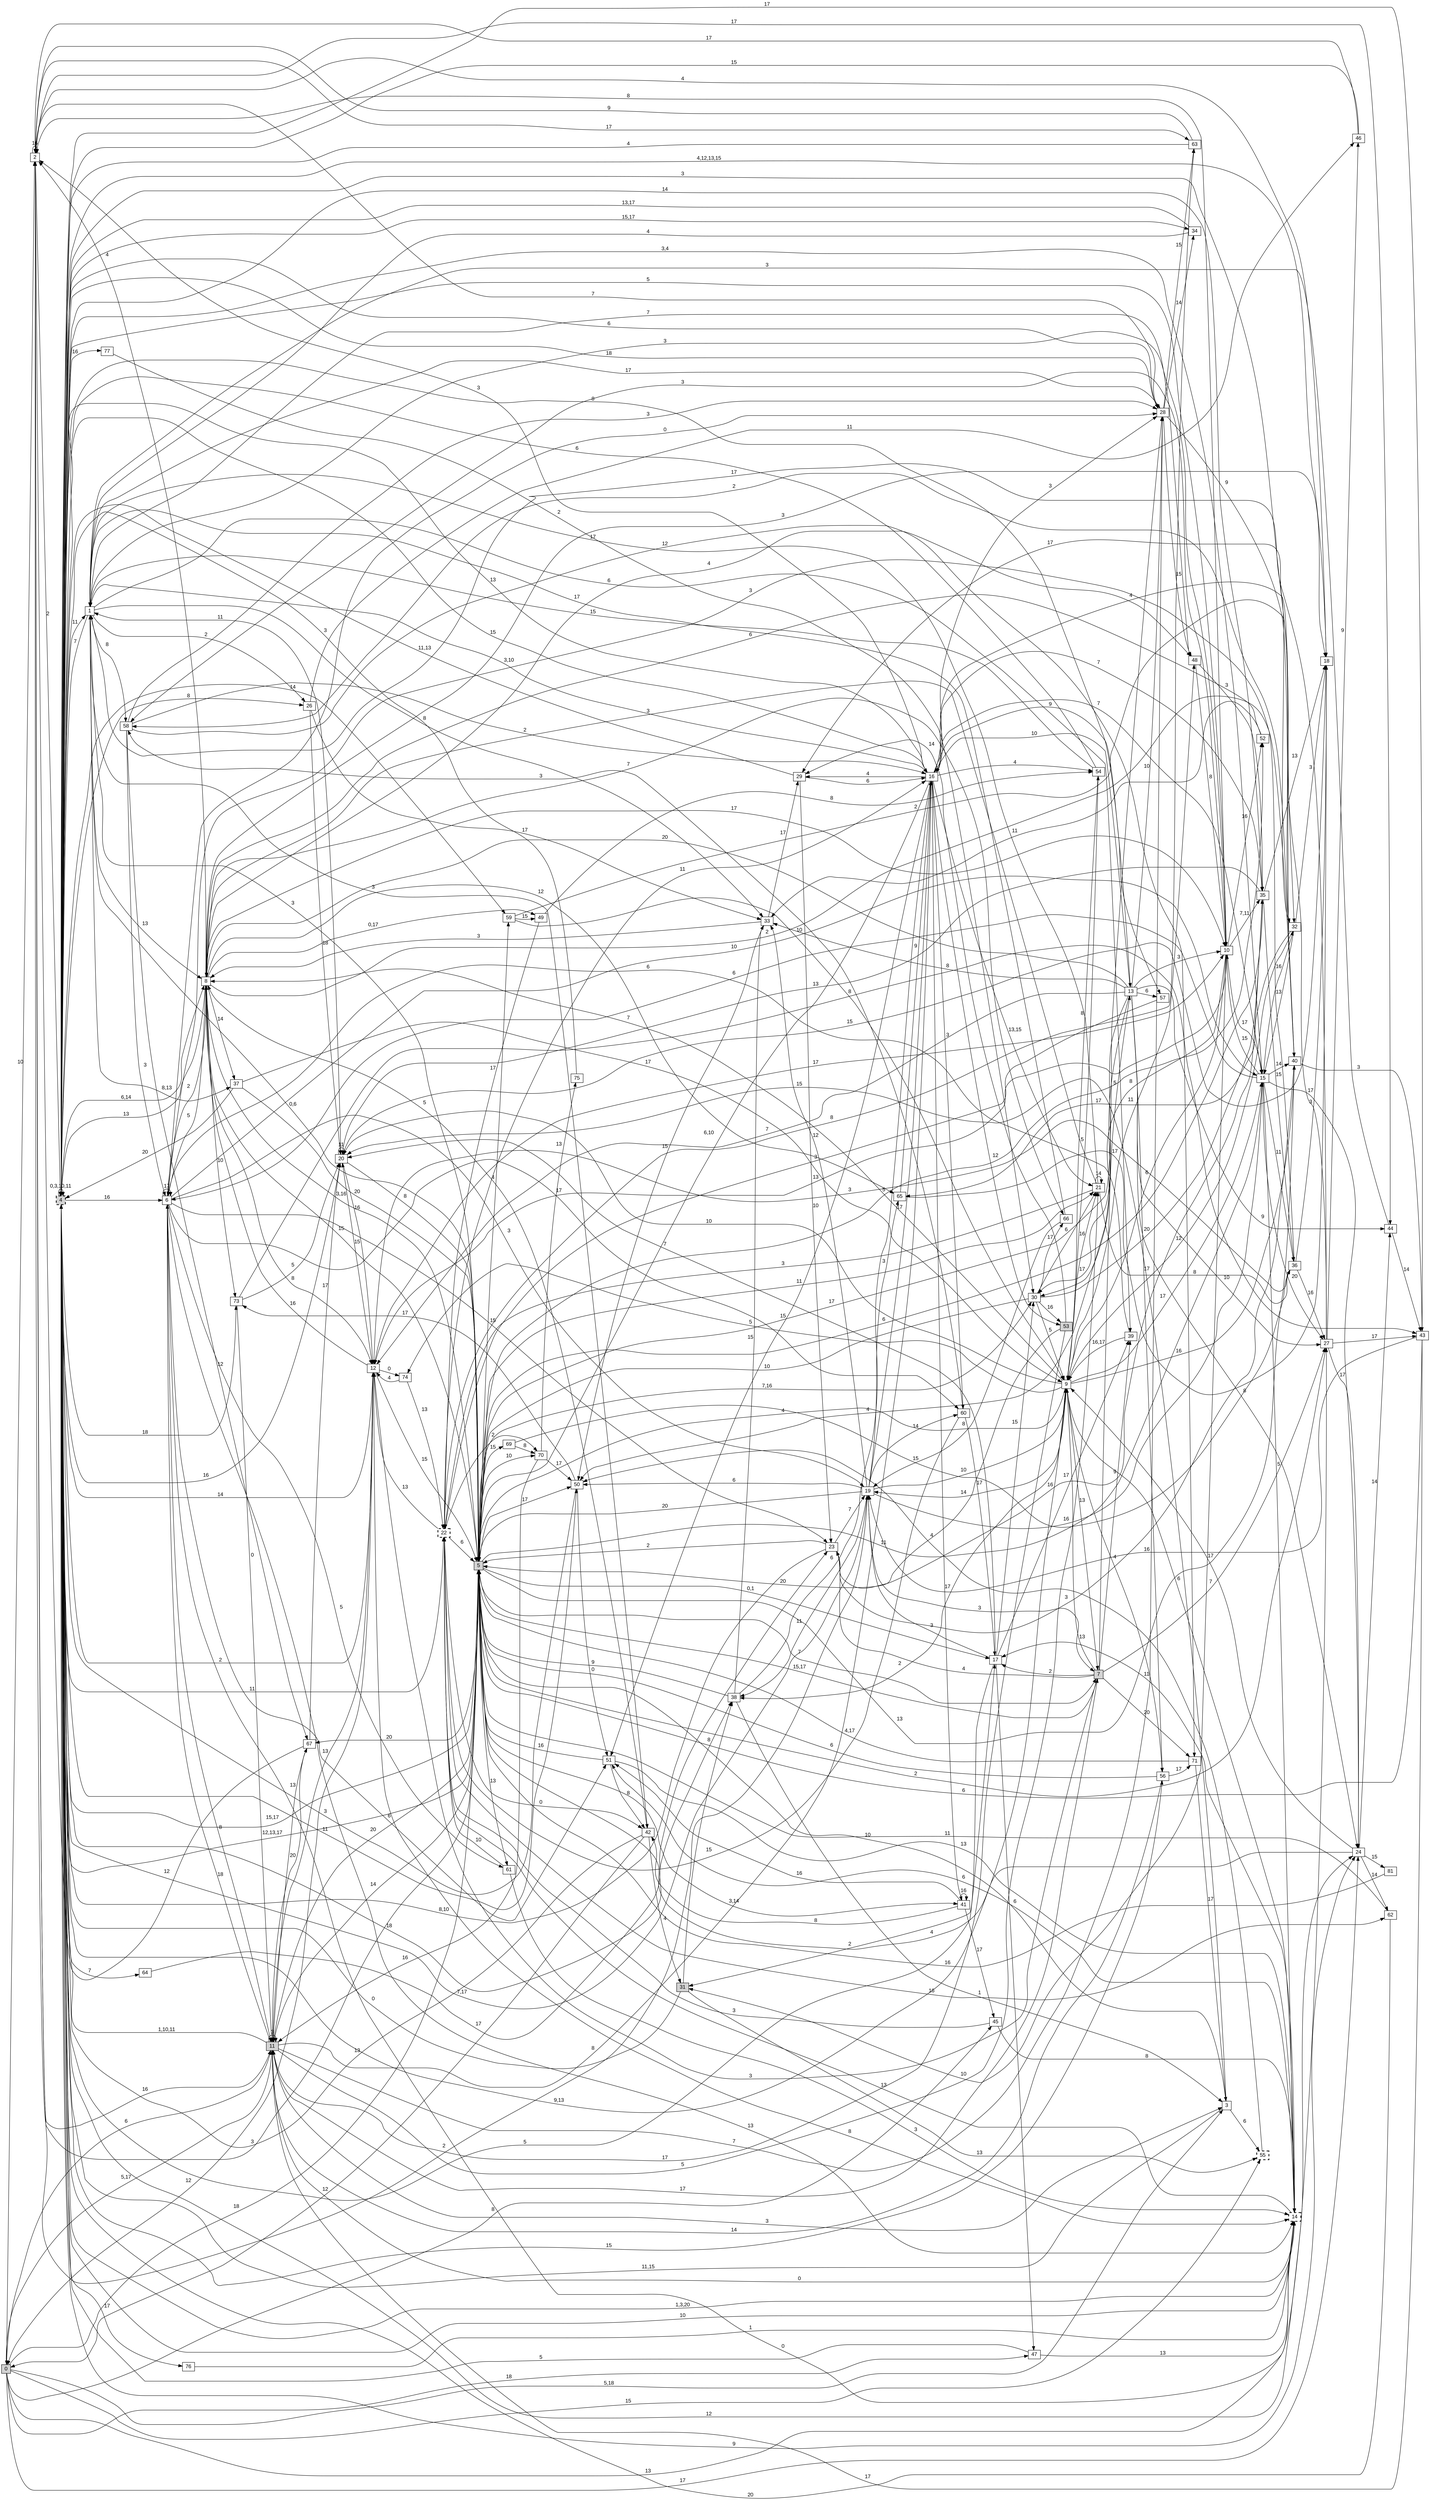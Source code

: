 digraph "NDFA" {
  rankdir=LR
  node [shape=box width=0.1 height=0.1 fontname=Arial]
  edge [fontname=Arial]
/* Estados */
 s0 [label="0" style="filled"] /* I:1 F:0 D:0 */
 s1 [label="1" ] /* I:0 F:0 D:0 */
 s2 [label="2" ] /* I:0 F:0 D:0 */
 s3 [label="3" ] /* I:0 F:0 D:0 */
 s4 [label="4" style="filled,bold,dashed"] /* I:1 F:1 D:0 */
 s5 [label="5" style="filled"] /* I:1 F:0 D:0 */
 s6 [label="6" ] /* I:0 F:0 D:0 */
 s7 [label="7" style="filled"] /* I:1 F:0 D:0 */
 s8 [label="8" ] /* I:0 F:0 D:0 */
 s9 [label="9" ] /* I:0 F:0 D:0 */
 s10 [label="10" ] /* I:0 F:0 D:0 */
 s11 [label="11" style="filled"] /* I:1 F:0 D:0 */
 s12 [label="12" ] /* I:0 F:0 D:0 */
 s13 [label="13" ] /* I:0 F:0 D:0 */
 s14 [label="14" style="bold,dashed"] /* I:0 F:1 D:0 */
 s15 [label="15" ] /* I:0 F:0 D:0 */
 s16 [label="16" ] /* I:0 F:0 D:0 */
 s17 [label="17" ] /* I:0 F:0 D:0 */
 s18 [label="18" ] /* I:0 F:0 D:0 */
 s19 [label="19" ] /* I:0 F:0 D:0 */
 s20 [label="20" ] /* I:0 F:0 D:0 */
 s21 [label="21" ] /* I:0 F:0 D:0 */
 s22 [label="22" style="bold,dashed"] /* I:0 F:1 D:0 */
 s23 [label="23" ] /* I:0 F:0 D:0 */
 s24 [label="24" ] /* I:0 F:0 D:0 */
 s26 [label="26" ] /* I:0 F:0 D:0 */
 s27 [label="27" ] /* I:0 F:0 D:0 */
 s28 [label="28" ] /* I:0 F:0 D:0 */
 s29 [label="29" ] /* I:0 F:0 D:0 */
 s30 [label="30" ] /* I:0 F:0 D:0 */
 s31 [label="31" style="filled"] /* I:1 F:0 D:0 */
 s32 [label="32" ] /* I:0 F:0 D:0 */
 s33 [label="33" ] /* I:0 F:0 D:0 */
 s34 [label="34" ] /* I:0 F:0 D:0 */
 s35 [label="35" ] /* I:0 F:0 D:0 */
 s36 [label="36" ] /* I:0 F:0 D:0 */
 s37 [label="37" ] /* I:0 F:0 D:0 */
 s38 [label="38" ] /* I:0 F:0 D:0 */
 s39 [label="39" ] /* I:0 F:0 D:0 */
 s40 [label="40" ] /* I:0 F:0 D:0 */
 s41 [label="41" ] /* I:0 F:0 D:0 */
 s42 [label="42" ] /* I:0 F:0 D:0 */
 s43 [label="43" ] /* I:0 F:0 D:0 */
 s44 [label="44" ] /* I:0 F:0 D:0 */
 s45 [label="45" ] /* I:0 F:0 D:0 */
 s46 [label="46" ] /* I:0 F:0 D:0 */
 s47 [label="47" ] /* I:0 F:0 D:0 */
 s48 [label="48" ] /* I:0 F:0 D:0 */
 s49 [label="49" ] /* I:0 F:0 D:0 */
 s50 [label="50" ] /* I:0 F:0 D:0 */
 s51 [label="51" ] /* I:0 F:0 D:0 */
 s52 [label="52" ] /* I:0 F:0 D:0 */
 s53 [label="53" style="filled"] /* I:1 F:0 D:0 */
 s54 [label="54" ] /* I:0 F:0 D:0 */
 s55 [label="55" style="bold,dashed"] /* I:0 F:1 D:0 */
 s56 [label="56" ] /* I:0 F:0 D:0 */
 s57 [label="57" ] /* I:0 F:0 D:0 */
 s58 [label="58" ] /* I:0 F:0 D:0 */
 s59 [label="59" ] /* I:0 F:0 D:0 */
 s60 [label="60" ] /* I:0 F:0 D:0 */
 s61 [label="61" ] /* I:0 F:0 D:0 */
 s62 [label="62" ] /* I:0 F:0 D:0 */
 s63 [label="63" ] /* I:0 F:0 D:0 */
 s64 [label="64" ] /* I:0 F:0 D:0 */
 s65 [label="65" ] /* I:0 F:0 D:0 */
 s66 [label="66" ] /* I:0 F:0 D:0 */
 s67 [label="67" ] /* I:0 F:0 D:0 */
 s69 [label="69" ] /* I:0 F:0 D:0 */
 s70 [label="70" ] /* I:0 F:0 D:0 */
 s71 [label="71" ] /* I:0 F:0 D:0 */
 s73 [label="73" ] /* I:0 F:0 D:0 */
 s74 [label="74" ] /* I:0 F:0 D:0 */
 s75 [label="75" ] /* I:0 F:0 D:0 */
 s76 [label="76" ] /* I:0 F:0 D:0 */
 s77 [label="77" ] /* I:0 F:0 D:0 */
 s81 [label="81" ] /* I:0 F:0 D:0 */
/* Transiciones */
  s0 -> s2 [label="10"]
  s0 -> s3 [label="5,18"]
  s0 -> s5 [label="18"]
  s0 -> s11 [label="5,17"]
  s0 -> s14 [label="13"]
  s0 -> s24 [label="17"]
  s0 -> s45 [label="8"]
  s0 -> s47 [label="18"]
  s0 -> s55 [label="15"]
  s1 -> s4 [label="7"]
  s1 -> s5 [label="3"]
  s1 -> s8 [label="13"]
  s1 -> s16 [label="3,10"]
  s1 -> s26 [label="2"]
  s1 -> s28 [label="17"]
  s1 -> s33 [label="8"]
  s1 -> s37 [label="8,13"]
  s1 -> s39 [label="6"]
  s1 -> s42 [label="3"]
  s1 -> s58 [label="8"]
  s2 -> s2 [label="16"]
  s2 -> s4 [label="2"]
  s2 -> s11 [label="16"]
  s2 -> s18 [label="4"]
  s2 -> s28 [label="7"]
  s2 -> s44 [label="17"]
  s2 -> s63 [label="17"]
  s3 -> s4 [label="11,15"]
  s3 -> s5 [label="10"]
  s3 -> s20 [label="15"]
  s3 -> s55 [label="6"]
  s4 -> s1 [label="11"]
  s4 -> s4 [label="0,3,10,11"]
  s4 -> s5 [label="15,17"]
  s4 -> s6 [label="16"]
  s4 -> s8 [label="6,14"]
  s4 -> s9 [label="9,13"]
  s4 -> s10 [label="5"]
  s4 -> s12 [label="2"]
  s4 -> s13 [label="8"]
  s4 -> s14 [label="1,3,20"]
  s4 -> s15 [label="3,4"]
  s4 -> s16 [label="15"]
  s4 -> s17 [label="5"]
  s4 -> s19 [label="7,17"]
  s4 -> s22 [label="11"]
  s4 -> s24 [label="9"]
  s4 -> s26 [label="8"]
  s4 -> s27 [label="12"]
  s4 -> s28 [label="18"]
  s4 -> s32 [label="3"]
  s4 -> s34 [label="15,17"]
  s4 -> s38 [label="18"]
  s4 -> s50 [label="11"]
  s4 -> s56 [label="15"]
  s4 -> s59 [label="14"]
  s4 -> s64 [label="7"]
  s4 -> s73 [label="18"]
  s4 -> s76 [label="17"]
  s4 -> s77 [label="16"]
  s5 -> s1 [label="0,6"]
  s5 -> s2 [label="3"]
  s5 -> s4 [label="12,13,17"]
  s5 -> s7 [label="7"]
  s5 -> s8 [label="15"]
  s5 -> s11 [label="14"]
  s5 -> s15 [label="11"]
  s5 -> s17 [label="0,1"]
  s5 -> s21 [label="11"]
  s5 -> s28 [label="17"]
  s5 -> s30 [label="7,16"]
  s5 -> s40 [label="13"]
  s5 -> s41 [label="3,14"]
  s5 -> s50 [label="17"]
  s5 -> s52 [label="5"]
  s5 -> s59 [label="4"]
  s5 -> s61 [label="13"]
  s5 -> s67 [label="20"]
  s5 -> s69 [label="15"]
  s5 -> s70 [label="10"]
  s6 -> s6 [label="17"]
  s6 -> s8 [label="2"]
  s6 -> s11 [label="8"]
  s6 -> s14 [label="13"]
  s6 -> s15 [label="10"]
  s6 -> s19 [label="3"]
  s6 -> s23 [label="15"]
  s6 -> s24 [label="0"]
  s6 -> s28 [label="0"]
  s6 -> s51 [label="6"]
  s6 -> s60 [label="17"]
  s6 -> s61 [label="5"]
  s7 -> s5 [label="15,17"]
  s7 -> s9 [label="13"]
  s7 -> s12 [label="3"]
  s7 -> s13 [label="5"]
  s7 -> s17 [label="2"]
  s7 -> s23 [label="4"]
  s7 -> s27 [label="7"]
  s7 -> s39 [label="9"]
  s7 -> s71 [label="20"]
  s8 -> s2 [label="4"]
  s8 -> s4 [label="13"]
  s8 -> s5 [label="3,16"]
  s8 -> s6 [label="5"]
  s8 -> s10 [label="17"]
  s8 -> s12 [label="8"]
  s8 -> s18 [label="3"]
  s8 -> s37 [label="14"]
  s8 -> s40 [label="2"]
  s8 -> s48 [label="4"]
  s8 -> s49 [label="0,17"]
  s8 -> s65 [label="12"]
  s8 -> s66 [label="7"]
  s8 -> s73 [label="10"]
  s9 -> s5 [label="4"]
  s9 -> s7 [label="13"]
  s9 -> s8 [label="7"]
  s9 -> s14 [label="6"]
  s9 -> s15 [label="17"]
  s9 -> s19 [label="14"]
  s9 -> s20 [label="10"]
  s9 -> s21 [label="16"]
  s9 -> s38 [label="2"]
  s9 -> s40 [label="16"]
  s9 -> s48 [label="11"]
  s9 -> s54 [label="5"]
  s9 -> s56 [label="4"]
  s9 -> s74 [label="5"]
  s10 -> s1 [label="3"]
  s10 -> s2 [label="8"]
  s10 -> s9 [label="6"]
  s10 -> s12 [label="13"]
  s10 -> s15 [label="17"]
  s10 -> s30 [label="8"]
  s10 -> s31 [label="10"]
  s10 -> s35 [label="7,11"]
  s10 -> s52 [label="16"]
  s10 -> s58 [label="3"]
  s11 -> s0 [label="6"]
  s11 -> s3 [label="3"]
  s11 -> s4 [label="1,10,11"]
  s11 -> s5 [label="20"]
  s11 -> s6 [label="18"]
  s11 -> s7 [label="17"]
  s11 -> s11 [label="3"]
  s11 -> s16 [label="8"]
  s11 -> s21 [label="5"]
  s11 -> s28 [label="7"]
  s11 -> s67 [label="13"]
  s12 -> s0 [label="12"]
  s12 -> s4 [label="14"]
  s12 -> s5 [label="15"]
  s12 -> s8 [label="16"]
  s12 -> s10 [label="17"]
  s12 -> s11 [label="13"]
  s12 -> s14 [label="8"]
  s12 -> s20 [label="15"]
  s12 -> s74 [label="0"]
  s13 -> s8 [label="20"]
  s13 -> s10 [label="3"]
  s13 -> s12 [label="7"]
  s13 -> s16 [label="10"]
  s13 -> s24 [label="8"]
  s13 -> s27 [label="10"]
  s13 -> s28 [label="10"]
  s13 -> s30 [label="17"]
  s13 -> s33 [label="8"]
  s13 -> s44 [label="9"]
  s13 -> s50 [label="4"]
  s13 -> s56 [label="17"]
  s13 -> s57 [label="6"]
  s14 -> s4 [label="10"]
  s14 -> s11 [label="0"]
  s14 -> s17 [label="11"]
  s14 -> s22 [label="13"]
  s14 -> s51 [label="6"]
  s15 -> s6 [label="6"]
  s15 -> s10 [label="15"]
  s15 -> s14 [label="5"]
  s15 -> s24 [label="17"]
  s15 -> s27 [label="20"]
  s15 -> s32 [label="16"]
  s15 -> s36 [label="11"]
  s15 -> s40 [label="14"]
  s16 -> s2 [label="3"]
  s16 -> s4 [label="13"]
  s16 -> s5 [label="6,10"]
  s16 -> s15 [label="7"]
  s16 -> s21 [label="13,15"]
  s16 -> s28 [label="3"]
  s16 -> s29 [label="4"]
  s16 -> s35 [label="7"]
  s16 -> s41 [label="17"]
  s16 -> s51 [label="15"]
  s16 -> s53 [label="12"]
  s16 -> s54 [label="4"]
  s16 -> s57 [label="9"]
  s16 -> s60 [label="3"]
  s17 -> s19 [label="3"]
  s17 -> s20 [label="7"]
  s17 -> s30 [label="15"]
  s17 -> s31 [label="2"]
  s17 -> s39 [label="17"]
  s17 -> s47 [label="6"]
  s18 -> s4 [label="4,12,13,15"]
  s19 -> s2 [label="2"]
  s19 -> s5 [label="20"]
  s19 -> s7 [label="3"]
  s19 -> s9 [label="10"]
  s19 -> s15 [label="16"]
  s19 -> s16 [label="17"]
  s19 -> s33 [label="12"]
  s19 -> s38 [label="11"]
  s19 -> s50 [label="6"]
  s19 -> s60 [label="14"]
  s19 -> s65 [label="3"]
  s20 -> s1 [label="11"]
  s20 -> s4 [label="16"]
  s20 -> s5 [label="8"]
  s20 -> s12 [label="16"]
  s20 -> s18 [label="15"]
  s20 -> s20 [label="11"]
  s21 -> s1 [label="17"]
  s21 -> s8 [label="3"]
  s21 -> s21 [label="14"]
  s21 -> s22 [label="3"]
  s21 -> s36 [label="8"]
  s22 -> s5 [label="6"]
  s22 -> s12 [label="13"]
  s22 -> s16 [label="11"]
  s22 -> s42 [label="0"]
  s22 -> s62 [label="16"]
  s22 -> s63 [label="8"]
  s22 -> s70 [label="2"]
  s23 -> s4 [label="8,10"]
  s23 -> s5 [label="2"]
  s23 -> s19 [label="7"]
  s24 -> s5 [label="4"]
  s24 -> s9 [label="17"]
  s24 -> s44 [label="14"]
  s24 -> s62 [label="14"]
  s24 -> s81 [label="15"]
  s26 -> s20 [label="18"]
  s26 -> s33 [label="17"]
  s26 -> s46 [label="11"]
  s27 -> s1 [label="17"]
  s27 -> s5 [label="2"]
  s27 -> s16 [label="4"]
  s27 -> s24 [label="17"]
  s27 -> s43 [label="17"]
  s27 -> s46 [label="9"]
  s28 -> s4 [label="6"]
  s28 -> s34 [label="14"]
  s28 -> s40 [label="9"]
  s28 -> s48 [label="15"]
  s28 -> s63 [label="15"]
  s29 -> s4 [label="11,13"]
  s29 -> s16 [label="6"]
  s29 -> s23 [label="10"]
  s30 -> s5 [label="10"]
  s30 -> s9 [label="5"]
  s30 -> s21 [label="6"]
  s30 -> s35 [label="20"]
  s30 -> s53 [label="16"]
  s30 -> s66 [label="17"]
  s31 -> s4 [label="0"]
  s31 -> s38 [label="8"]
  s31 -> s55 [label="13"]
  s32 -> s9 [label="12"]
  s32 -> s15 [label="13"]
  s32 -> s18 [label="3"]
  s32 -> s29 [label="17"]
  s32 -> s65 [label="17"]
  s33 -> s8 [label="3"]
  s33 -> s29 [label="17"]
  s33 -> s50 [label="15"]
  s34 -> s1 [label="4"]
  s34 -> s4 [label="13,17"]
  s35 -> s4 [label="14"]
  s35 -> s5 [label="6"]
  s35 -> s18 [label="13"]
  s35 -> s20 [label="13"]
  s35 -> s23 [label="16"]
  s35 -> s36 [label="15"]
  s36 -> s6 [label="3"]
  s36 -> s12 [label="3"]
  s36 -> s18 [label="3"]
  s36 -> s27 [label="16"]
  s37 -> s4 [label="20"]
  s37 -> s5 [label="20"]
  s37 -> s9 [label="17"]
  s38 -> s3 [label="1"]
  s38 -> s5 [label="9"]
  s38 -> s16 [label="6"]
  s38 -> s33 [label="15"]
  s39 -> s6 [label="6"]
  s39 -> s9 [label="16,17"]
  s40 -> s23 [label="3"]
  s40 -> s43 [label="3"]
  s40 -> s58 [label="2"]
  s41 -> s41 [label="16"]
  s41 -> s42 [label="8"]
  s41 -> s45 [label="17"]
  s41 -> s51 [label="16"]
  s42 -> s0 [label="12"]
  s42 -> s4 [label="13"]
  s42 -> s8 [label="5"]
  s42 -> s31 [label="4"]
  s43 -> s4 [label="17"]
  s43 -> s5 [label="6"]
  s43 -> s11 [label="17"]
  s43 -> s19 [label="16"]
  s44 -> s1 [label="3"]
  s44 -> s43 [label="14"]
  s45 -> s14 [label="8"]
  s45 -> s22 [label="3"]
  s46 -> s2 [label="17"]
  s46 -> s4 [label="15"]
  s47 -> s4 [label="5"]
  s47 -> s14 [label="13"]
  s48 -> s1 [label="7"]
  s48 -> s10 [label="8"]
  s48 -> s35 [label="3"]
  s49 -> s22 [label="17"]
  s49 -> s54 [label="8"]
  s50 -> s4 [label="3"]
  s50 -> s51 [label="0"]
  s50 -> s73 [label="17"]
  s51 -> s5 [label="16"]
  s51 -> s14 [label="13"]
  s51 -> s42 [label="8"]
  s52 -> s8 [label="6"]
  s52 -> s33 [label="11"]
  s53 -> s5 [label="20"]
  s53 -> s11 [label="17"]
  s53 -> s29 [label="14"]
  s54 -> s1 [label="15"]
  s54 -> s4 [label="6"]
  s54 -> s9 [label="8"]
  s55 -> s50 [label="4"]
  s56 -> s5 [label="6"]
  s56 -> s11 [label="14"]
  s56 -> s71 [label="17"]
  s57 -> s22 [label="3"]
  s58 -> s6 [label="3"]
  s58 -> s16 [label="2"]
  s58 -> s28 [label="3"]
  s58 -> s67 [label="12"]
  s58 -> s71 [label="12"]
  s59 -> s9 [label="10"]
  s59 -> s32 [label="2"]
  s59 -> s49 [label="15"]
  s60 -> s17 [label="17"]
  s60 -> s22 [label="15"]
  s60 -> s58 [label="3"]
  s61 -> s14 [label="3"]
  s61 -> s22 [label="10"]
  s62 -> s4 [label="20"]
  s62 -> s5 [label="11"]
  s63 -> s2 [label="9"]
  s63 -> s4 [label="4"]
  s64 -> s23 [label="17"]
  s65 -> s16 [label="9"]
  s65 -> s18 [label="17"]
  s66 -> s1 [label="17"]
  s66 -> s19 [label="8"]
  s67 -> s2 [label="12"]
  s67 -> s11 [label="20"]
  s67 -> s20 [label="17"]
  s69 -> s36 [label="15"]
  s69 -> s70 [label="8"]
  s70 -> s11 [label="16"]
  s70 -> s50 [label="17"]
  s70 -> s75 [label="13"]
  s71 -> s3 [label="17"]
  s71 -> s5 [label="4,17"]
  s73 -> s11 [label="0"]
  s73 -> s20 [label="5"]
  s73 -> s43 [label="8"]
  s74 -> s12 [label="4"]
  s74 -> s22 [label="13"]
  s75 -> s4 [label="3"]
  s76 -> s14 [label="1"]
  s77 -> s30 [label="2"]
  s81 -> s5 [label="16"]
}
